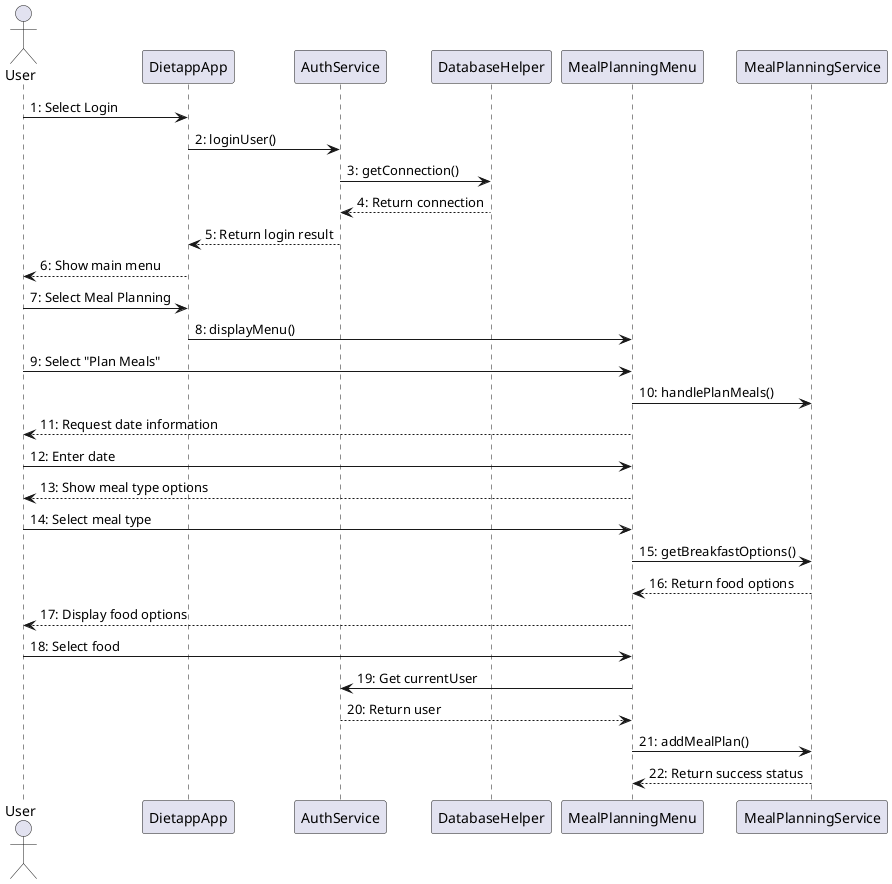 @startuml
actor User
participant DietappApp
participant AuthService
participant DatabaseHelper
participant MealPlanningMenu
participant MealPlanningService

User -> DietappApp: 1: Select Login
DietappApp -> AuthService: 2: loginUser()
AuthService -> DatabaseHelper: 3: getConnection()
DatabaseHelper --> AuthService: 4: Return connection
AuthService --> DietappApp: 5: Return login result
DietappApp --> User: 6: Show main menu
User -> DietappApp: 7: Select Meal Planning
DietappApp -> MealPlanningMenu: 8: displayMenu()
User -> MealPlanningMenu: 9: Select "Plan Meals"
MealPlanningMenu -> MealPlanningService: 10: handlePlanMeals()
MealPlanningMenu --> User: 11: Request date information
User -> MealPlanningMenu: 12: Enter date
MealPlanningMenu --> User: 13: Show meal type options
User -> MealPlanningMenu: 14: Select meal type
MealPlanningMenu -> MealPlanningService: 15: getBreakfastOptions()
MealPlanningService --> MealPlanningMenu: 16: Return food options
MealPlanningMenu --> User: 17: Display food options
User -> MealPlanningMenu: 18: Select food
MealPlanningMenu -> AuthService: 19: Get currentUser
AuthService --> MealPlanningMenu: 20: Return user
MealPlanningMenu -> MealPlanningService: 21: addMealPlan()
MealPlanningService --> MealPlanningMenu: 22: Return success status
@enduml